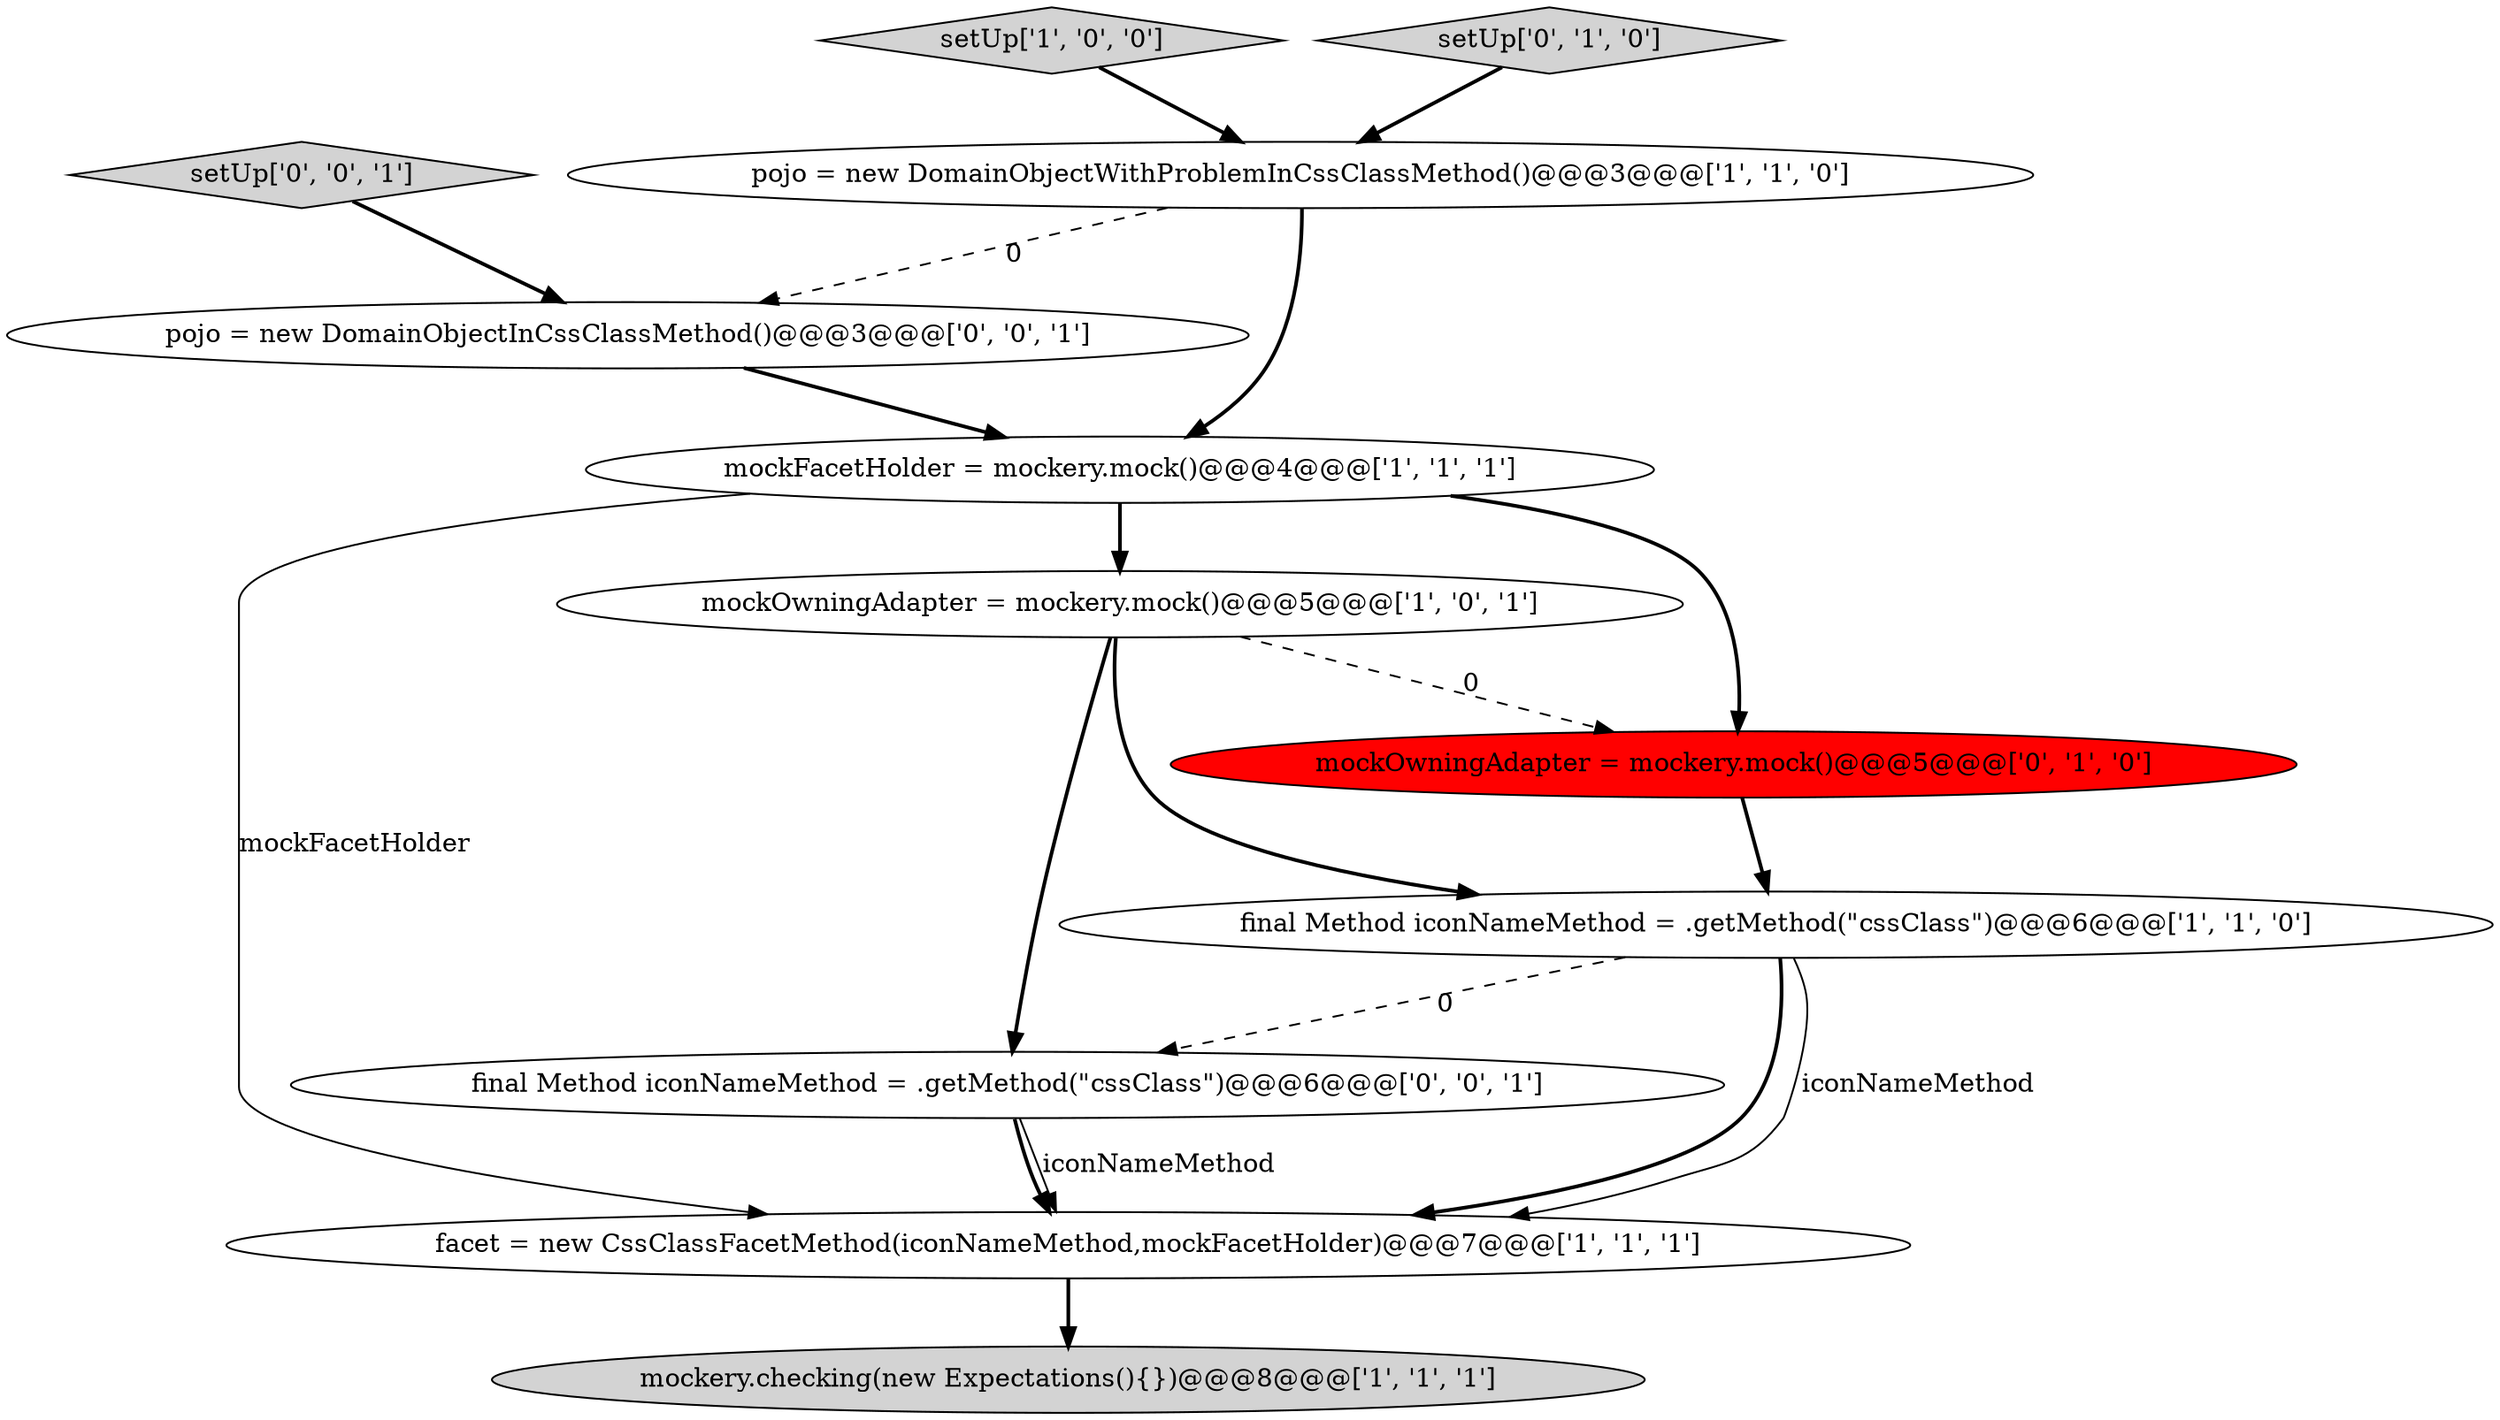digraph {
11 [style = filled, label = "pojo = new DomainObjectInCssClassMethod()@@@3@@@['0', '0', '1']", fillcolor = white, shape = ellipse image = "AAA0AAABBB3BBB"];
9 [style = filled, label = "setUp['0', '0', '1']", fillcolor = lightgray, shape = diamond image = "AAA0AAABBB3BBB"];
4 [style = filled, label = "facet = new CssClassFacetMethod(iconNameMethod,mockFacetHolder)@@@7@@@['1', '1', '1']", fillcolor = white, shape = ellipse image = "AAA0AAABBB1BBB"];
2 [style = filled, label = "mockFacetHolder = mockery.mock()@@@4@@@['1', '1', '1']", fillcolor = white, shape = ellipse image = "AAA0AAABBB1BBB"];
0 [style = filled, label = "mockery.checking(new Expectations(){})@@@8@@@['1', '1', '1']", fillcolor = lightgray, shape = ellipse image = "AAA0AAABBB1BBB"];
3 [style = filled, label = "pojo = new DomainObjectWithProblemInCssClassMethod()@@@3@@@['1', '1', '0']", fillcolor = white, shape = ellipse image = "AAA0AAABBB1BBB"];
5 [style = filled, label = "mockOwningAdapter = mockery.mock()@@@5@@@['1', '0', '1']", fillcolor = white, shape = ellipse image = "AAA0AAABBB1BBB"];
6 [style = filled, label = "setUp['1', '0', '0']", fillcolor = lightgray, shape = diamond image = "AAA0AAABBB1BBB"];
7 [style = filled, label = "mockOwningAdapter = mockery.mock()@@@5@@@['0', '1', '0']", fillcolor = red, shape = ellipse image = "AAA1AAABBB2BBB"];
8 [style = filled, label = "setUp['0', '1', '0']", fillcolor = lightgray, shape = diamond image = "AAA0AAABBB2BBB"];
1 [style = filled, label = "final Method iconNameMethod = .getMethod(\"cssClass\")@@@6@@@['1', '1', '0']", fillcolor = white, shape = ellipse image = "AAA0AAABBB1BBB"];
10 [style = filled, label = "final Method iconNameMethod = .getMethod(\"cssClass\")@@@6@@@['0', '0', '1']", fillcolor = white, shape = ellipse image = "AAA0AAABBB3BBB"];
6->3 [style = bold, label=""];
5->1 [style = bold, label=""];
5->10 [style = bold, label=""];
1->4 [style = bold, label=""];
2->4 [style = solid, label="mockFacetHolder"];
7->1 [style = bold, label=""];
2->7 [style = bold, label=""];
1->10 [style = dashed, label="0"];
9->11 [style = bold, label=""];
3->2 [style = bold, label=""];
5->7 [style = dashed, label="0"];
1->4 [style = solid, label="iconNameMethod"];
11->2 [style = bold, label=""];
3->11 [style = dashed, label="0"];
4->0 [style = bold, label=""];
2->5 [style = bold, label=""];
8->3 [style = bold, label=""];
10->4 [style = solid, label="iconNameMethod"];
10->4 [style = bold, label=""];
}

